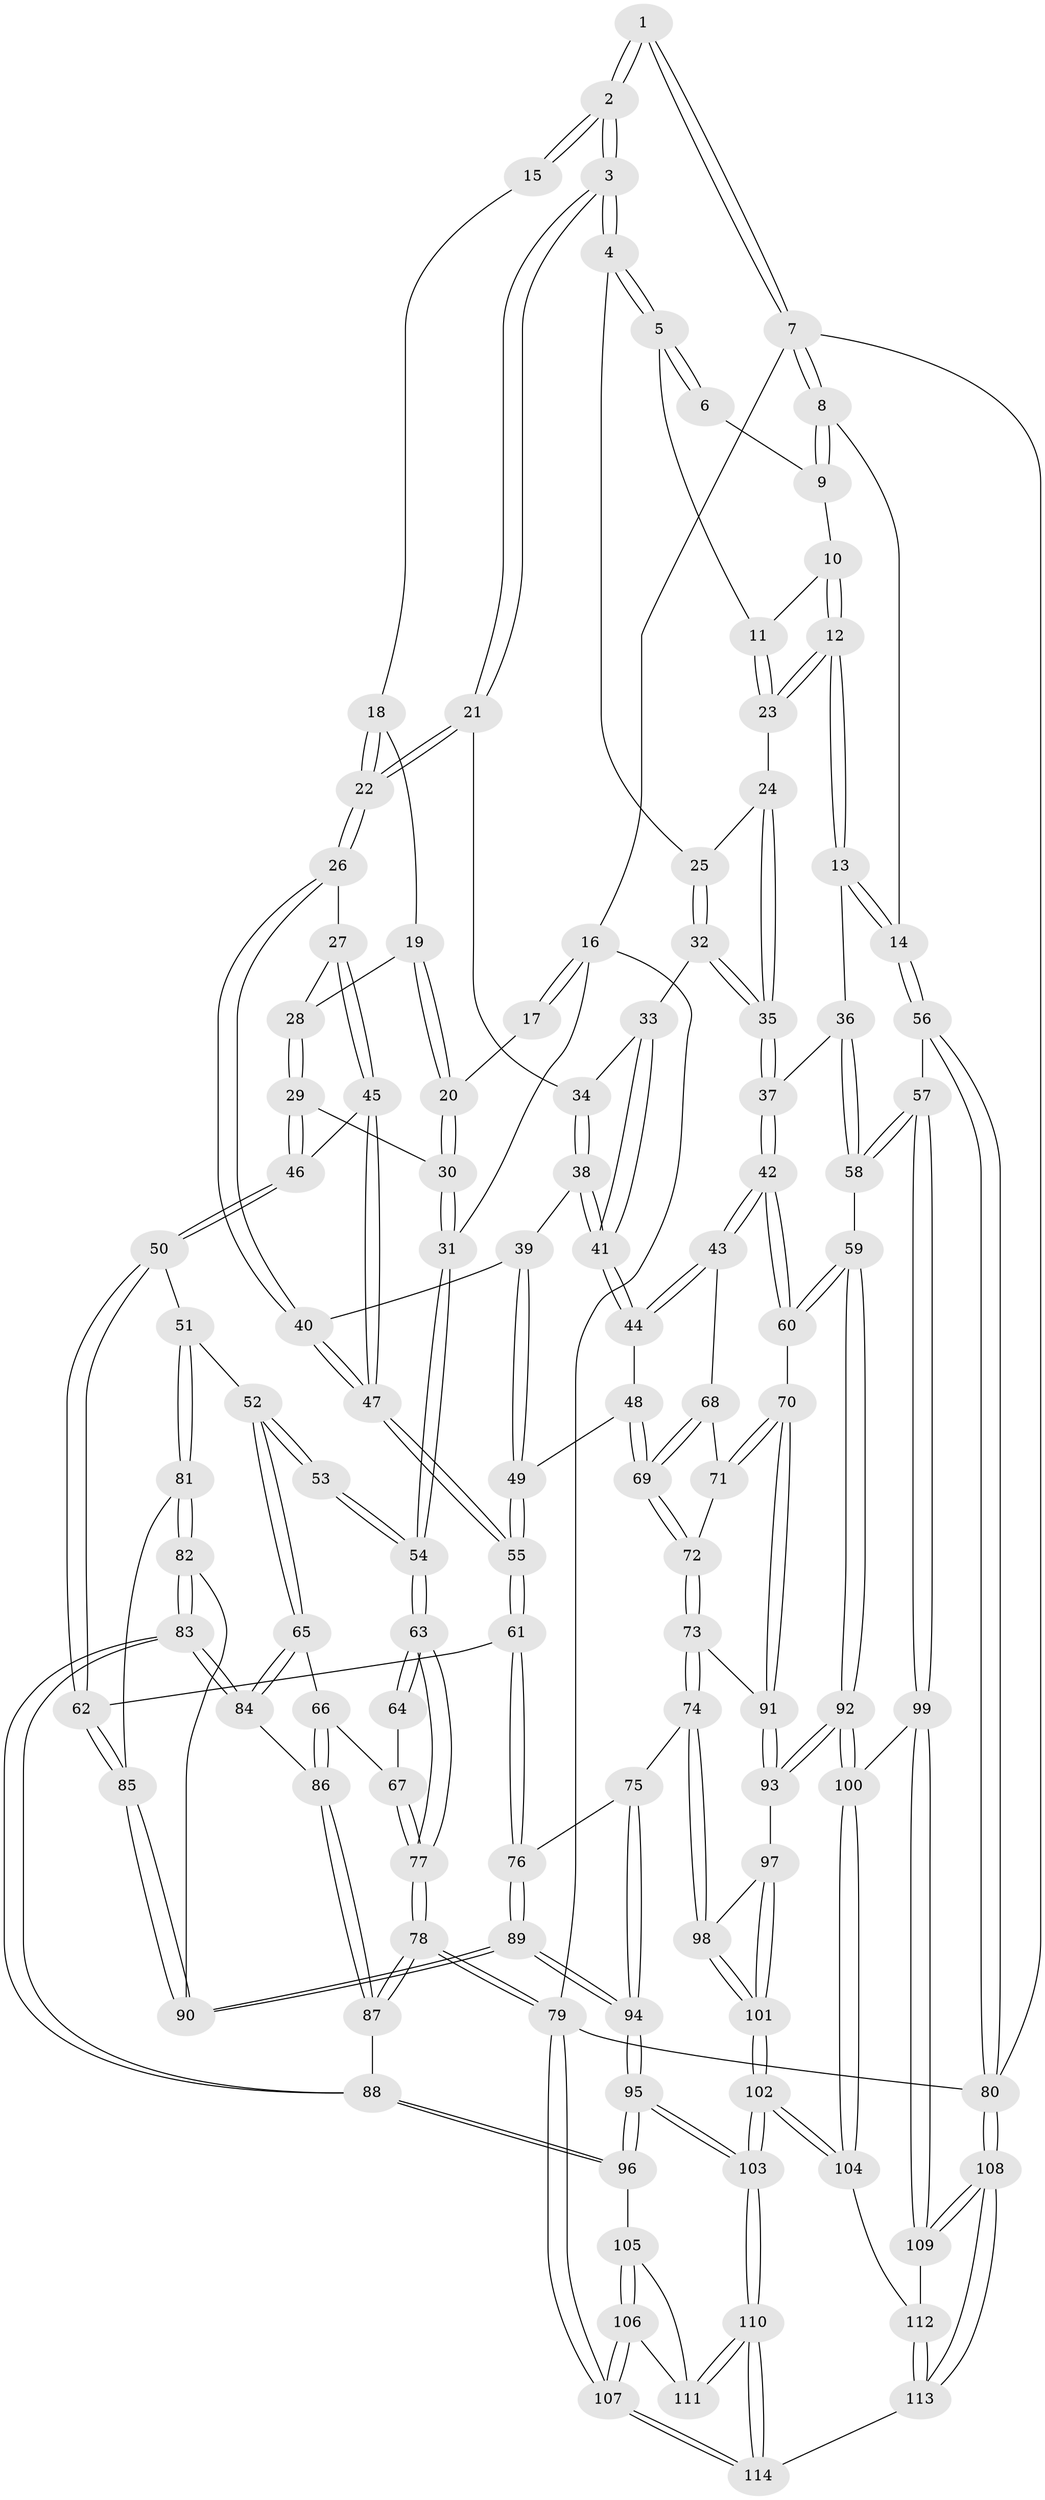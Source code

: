 // coarse degree distribution, {4: 0.47058823529411764, 5: 0.2647058823529412, 6: 0.07352941176470588, 8: 0.014705882352941176, 2: 0.029411764705882353, 3: 0.14705882352941177}
// Generated by graph-tools (version 1.1) at 2025/42/03/06/25 10:42:29]
// undirected, 114 vertices, 282 edges
graph export_dot {
graph [start="1"]
  node [color=gray90,style=filled];
  1 [pos="+0.8274614409892793+0"];
  2 [pos="+0.47257801440618785+0"];
  3 [pos="+0.4966286285824705+0"];
  4 [pos="+0.5907385166872456+0.01456144148868794"];
  5 [pos="+0.6967116734382804+0.053371603711038385"];
  6 [pos="+0.8184485962055789+0.03086213413857276"];
  7 [pos="+1+0"];
  8 [pos="+1+0"];
  9 [pos="+0.8233858492383759+0.035358376225717185"];
  10 [pos="+0.8285900702992758+0.04568760250354814"];
  11 [pos="+0.7581944714522437+0.10934182817327616"];
  12 [pos="+0.9110746471538371+0.18456181136978844"];
  13 [pos="+0.9653643068525288+0.21659935486813023"];
  14 [pos="+1+0.17732657178066324"];
  15 [pos="+0.2831466479132457+0"];
  16 [pos="+0+0"];
  17 [pos="+0.2589491025015465+0"];
  18 [pos="+0.21871436594581256+0.09776869827250294"];
  19 [pos="+0.20890151113249256+0.11803497289277513"];
  20 [pos="+0.1283328431490301+0.1278970132356972"];
  21 [pos="+0.4748641694333742+0.038977544619235804"];
  22 [pos="+0.3635773803603229+0.20208913992645217"];
  23 [pos="+0.8046483450261667+0.15720743842627757"];
  24 [pos="+0.7262944778029492+0.19298658334256"];
  25 [pos="+0.6572763914140242+0.13551453596322613"];
  26 [pos="+0.3355666209441175+0.2526918048056666"];
  27 [pos="+0.3312311716562364+0.2546758011594248"];
  28 [pos="+0.21071273887330524+0.12837759322569395"];
  29 [pos="+0.13609316673642077+0.2790848197884349"];
  30 [pos="+0.023017120609236694+0.21731102666980393"];
  31 [pos="+0+0.1499897691687476"];
  32 [pos="+0.6553770124617309+0.2552357660688778"];
  33 [pos="+0.6459163519731733+0.2582566080956272"];
  34 [pos="+0.5309538309520963+0.17249552424340356"];
  35 [pos="+0.7066592768759457+0.2615653747856754"];
  36 [pos="+0.8557811848160947+0.31217626278328425"];
  37 [pos="+0.7984895609634447+0.3545558291961422"];
  38 [pos="+0.5346067624541042+0.3270403109748059"];
  39 [pos="+0.5170704759565313+0.3308852806327777"];
  40 [pos="+0.4320495441563836+0.3351204655074915"];
  41 [pos="+0.5842072818023271+0.351732196380548"];
  42 [pos="+0.7641624975218657+0.4277630124033652"];
  43 [pos="+0.6891525937848646+0.4246723313098818"];
  44 [pos="+0.6112388647846495+0.3967381314727846"];
  45 [pos="+0.24874697781022553+0.31024940321269734"];
  46 [pos="+0.2035657560098236+0.3316780965095967"];
  47 [pos="+0.42276196648302+0.47637718511308436"];
  48 [pos="+0.5413561556179799+0.46832673307672523"];
  49 [pos="+0.48431000538234514+0.47183802288620913"];
  50 [pos="+0.1988945379056096+0.3637689709297816"];
  51 [pos="+0.16403672468758237+0.44119777109078845"];
  52 [pos="+0.1243493443653581+0.4589960108023084"];
  53 [pos="+0.07493880658263935+0.4535086316622791"];
  54 [pos="+0+0.2896310154605416"];
  55 [pos="+0.4244246812043821+0.486813644971845"];
  56 [pos="+1+0.5712148730663745"];
  57 [pos="+1+0.5852869574992766"];
  58 [pos="+1+0.568405083958877"];
  59 [pos="+1+0.5683004526659977"];
  60 [pos="+0.7945860305796771+0.5029524487277185"];
  61 [pos="+0.4059141579484004+0.51852558352947"];
  62 [pos="+0.38438981926497107+0.5192846225314238"];
  63 [pos="+0+0.5197259327141536"];
  64 [pos="+0.01866975995210101+0.49461466284924377"];
  65 [pos="+0.09762674365478098+0.5099996201669472"];
  66 [pos="+0.036118121145182785+0.5494324036688156"];
  67 [pos="+0.021497112790277502+0.5471391016194191"];
  68 [pos="+0.6475650955318514+0.4882463520752139"];
  69 [pos="+0.5752318277781804+0.5461297719255814"];
  70 [pos="+0.7584587116998056+0.5741644664850196"];
  71 [pos="+0.6432594887052495+0.5465532145618336"];
  72 [pos="+0.575733560533406+0.5854436992999759"];
  73 [pos="+0.5681475426500577+0.614593172773233"];
  74 [pos="+0.5368307550779327+0.6480423286413303"];
  75 [pos="+0.5099182730836691+0.6319204180088721"];
  76 [pos="+0.42766430184519905+0.5639371329876512"];
  77 [pos="+0+0.621408319147631"];
  78 [pos="+0+0.7583934432971657"];
  79 [pos="+0+1"];
  80 [pos="+1+1"];
  81 [pos="+0.18509393874836647+0.48386672091667754"];
  82 [pos="+0.17249816580098368+0.6327009648587647"];
  83 [pos="+0.1295009464428368+0.6946141796146144"];
  84 [pos="+0.09750921553807447+0.5871409882934269"];
  85 [pos="+0.2970477560118158+0.5613899237265038"];
  86 [pos="+0.04342098182323762+0.5713363864927965"];
  87 [pos="+0.01583790754491184+0.7175601461153558"];
  88 [pos="+0.12177440241767844+0.7182216204151971"];
  89 [pos="+0.3274268301194176+0.7175513764168039"];
  90 [pos="+0.28462465846330715+0.5973108585253605"];
  91 [pos="+0.7475314639600626+0.6082184901989994"];
  92 [pos="+0.7687611639917561+0.7191360734563694"];
  93 [pos="+0.7617024958913884+0.7114895008595061"];
  94 [pos="+0.32740859933883143+0.7178262040891565"];
  95 [pos="+0.3168477082363872+0.7666905416856419"];
  96 [pos="+0.14600585800869542+0.7416417709537493"];
  97 [pos="+0.757327961406098+0.7121217078434472"];
  98 [pos="+0.5444436942610775+0.7045714819146753"];
  99 [pos="+0.8601159634679798+0.8169260768506872"];
  100 [pos="+0.7891522630778238+0.7576225107571142"];
  101 [pos="+0.4825002698929564+0.8982144747165992"];
  102 [pos="+0.47429163564912963+0.9173328106013134"];
  103 [pos="+0.4573974700903237+0.9368270193690551"];
  104 [pos="+0.6496014010949399+0.8733860919585651"];
  105 [pos="+0.14151811416836552+0.8062215728365518"];
  106 [pos="+0.09108948032471241+0.948170211178884"];
  107 [pos="+0+1"];
  108 [pos="+1+1"];
  109 [pos="+0.8829369392378983+0.9083123610549456"];
  110 [pos="+0.45280111169589937+0.9678100414379192"];
  111 [pos="+0.23584646816399818+0.9192262142314919"];
  112 [pos="+0.7764179645859363+0.9181482797292089"];
  113 [pos="+0.47700600862494735+1"];
  114 [pos="+0.4636234097180201+1"];
  1 -- 2;
  1 -- 2;
  1 -- 7;
  1 -- 7;
  2 -- 3;
  2 -- 3;
  2 -- 15;
  2 -- 15;
  3 -- 4;
  3 -- 4;
  3 -- 21;
  3 -- 21;
  4 -- 5;
  4 -- 5;
  4 -- 25;
  5 -- 6;
  5 -- 6;
  5 -- 11;
  6 -- 9;
  7 -- 8;
  7 -- 8;
  7 -- 16;
  7 -- 80;
  8 -- 9;
  8 -- 9;
  8 -- 14;
  9 -- 10;
  10 -- 11;
  10 -- 12;
  10 -- 12;
  11 -- 23;
  11 -- 23;
  12 -- 13;
  12 -- 13;
  12 -- 23;
  12 -- 23;
  13 -- 14;
  13 -- 14;
  13 -- 36;
  14 -- 56;
  14 -- 56;
  15 -- 18;
  16 -- 17;
  16 -- 17;
  16 -- 31;
  16 -- 79;
  17 -- 20;
  18 -- 19;
  18 -- 22;
  18 -- 22;
  19 -- 20;
  19 -- 20;
  19 -- 28;
  20 -- 30;
  20 -- 30;
  21 -- 22;
  21 -- 22;
  21 -- 34;
  22 -- 26;
  22 -- 26;
  23 -- 24;
  24 -- 25;
  24 -- 35;
  24 -- 35;
  25 -- 32;
  25 -- 32;
  26 -- 27;
  26 -- 40;
  26 -- 40;
  27 -- 28;
  27 -- 45;
  27 -- 45;
  28 -- 29;
  28 -- 29;
  29 -- 30;
  29 -- 46;
  29 -- 46;
  30 -- 31;
  30 -- 31;
  31 -- 54;
  31 -- 54;
  32 -- 33;
  32 -- 35;
  32 -- 35;
  33 -- 34;
  33 -- 41;
  33 -- 41;
  34 -- 38;
  34 -- 38;
  35 -- 37;
  35 -- 37;
  36 -- 37;
  36 -- 58;
  36 -- 58;
  37 -- 42;
  37 -- 42;
  38 -- 39;
  38 -- 41;
  38 -- 41;
  39 -- 40;
  39 -- 49;
  39 -- 49;
  40 -- 47;
  40 -- 47;
  41 -- 44;
  41 -- 44;
  42 -- 43;
  42 -- 43;
  42 -- 60;
  42 -- 60;
  43 -- 44;
  43 -- 44;
  43 -- 68;
  44 -- 48;
  45 -- 46;
  45 -- 47;
  45 -- 47;
  46 -- 50;
  46 -- 50;
  47 -- 55;
  47 -- 55;
  48 -- 49;
  48 -- 69;
  48 -- 69;
  49 -- 55;
  49 -- 55;
  50 -- 51;
  50 -- 62;
  50 -- 62;
  51 -- 52;
  51 -- 81;
  51 -- 81;
  52 -- 53;
  52 -- 53;
  52 -- 65;
  52 -- 65;
  53 -- 54;
  53 -- 54;
  54 -- 63;
  54 -- 63;
  55 -- 61;
  55 -- 61;
  56 -- 57;
  56 -- 80;
  56 -- 80;
  57 -- 58;
  57 -- 58;
  57 -- 99;
  57 -- 99;
  58 -- 59;
  59 -- 60;
  59 -- 60;
  59 -- 92;
  59 -- 92;
  60 -- 70;
  61 -- 62;
  61 -- 76;
  61 -- 76;
  62 -- 85;
  62 -- 85;
  63 -- 64;
  63 -- 64;
  63 -- 77;
  63 -- 77;
  64 -- 67;
  65 -- 66;
  65 -- 84;
  65 -- 84;
  66 -- 67;
  66 -- 86;
  66 -- 86;
  67 -- 77;
  67 -- 77;
  68 -- 69;
  68 -- 69;
  68 -- 71;
  69 -- 72;
  69 -- 72;
  70 -- 71;
  70 -- 71;
  70 -- 91;
  70 -- 91;
  71 -- 72;
  72 -- 73;
  72 -- 73;
  73 -- 74;
  73 -- 74;
  73 -- 91;
  74 -- 75;
  74 -- 98;
  74 -- 98;
  75 -- 76;
  75 -- 94;
  75 -- 94;
  76 -- 89;
  76 -- 89;
  77 -- 78;
  77 -- 78;
  78 -- 79;
  78 -- 79;
  78 -- 87;
  78 -- 87;
  79 -- 107;
  79 -- 107;
  79 -- 80;
  80 -- 108;
  80 -- 108;
  81 -- 82;
  81 -- 82;
  81 -- 85;
  82 -- 83;
  82 -- 83;
  82 -- 90;
  83 -- 84;
  83 -- 84;
  83 -- 88;
  83 -- 88;
  84 -- 86;
  85 -- 90;
  85 -- 90;
  86 -- 87;
  86 -- 87;
  87 -- 88;
  88 -- 96;
  88 -- 96;
  89 -- 90;
  89 -- 90;
  89 -- 94;
  89 -- 94;
  91 -- 93;
  91 -- 93;
  92 -- 93;
  92 -- 93;
  92 -- 100;
  92 -- 100;
  93 -- 97;
  94 -- 95;
  94 -- 95;
  95 -- 96;
  95 -- 96;
  95 -- 103;
  95 -- 103;
  96 -- 105;
  97 -- 98;
  97 -- 101;
  97 -- 101;
  98 -- 101;
  98 -- 101;
  99 -- 100;
  99 -- 109;
  99 -- 109;
  100 -- 104;
  100 -- 104;
  101 -- 102;
  101 -- 102;
  102 -- 103;
  102 -- 103;
  102 -- 104;
  102 -- 104;
  103 -- 110;
  103 -- 110;
  104 -- 112;
  105 -- 106;
  105 -- 106;
  105 -- 111;
  106 -- 107;
  106 -- 107;
  106 -- 111;
  107 -- 114;
  107 -- 114;
  108 -- 109;
  108 -- 109;
  108 -- 113;
  108 -- 113;
  109 -- 112;
  110 -- 111;
  110 -- 111;
  110 -- 114;
  110 -- 114;
  112 -- 113;
  112 -- 113;
  113 -- 114;
}
